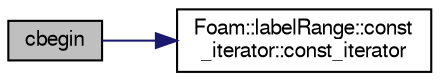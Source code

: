 digraph "cbegin"
{
  bgcolor="transparent";
  edge [fontname="FreeSans",fontsize="10",labelfontname="FreeSans",labelfontsize="10"];
  node [fontname="FreeSans",fontsize="10",shape=record];
  rankdir="LR";
  Node95 [label="cbegin",height=0.2,width=0.4,color="black", fillcolor="grey75", style="filled", fontcolor="black"];
  Node95 -> Node96 [color="midnightblue",fontsize="10",style="solid",fontname="FreeSans"];
  Node96 [label="Foam::labelRange::const\l_iterator::const_iterator",height=0.2,width=0.4,color="black",URL="$a28150.html#abdefca51d553d29c565b08e091f8cd19",tooltip="Construct null - equivalent to an &#39;end&#39; position. "];
}
